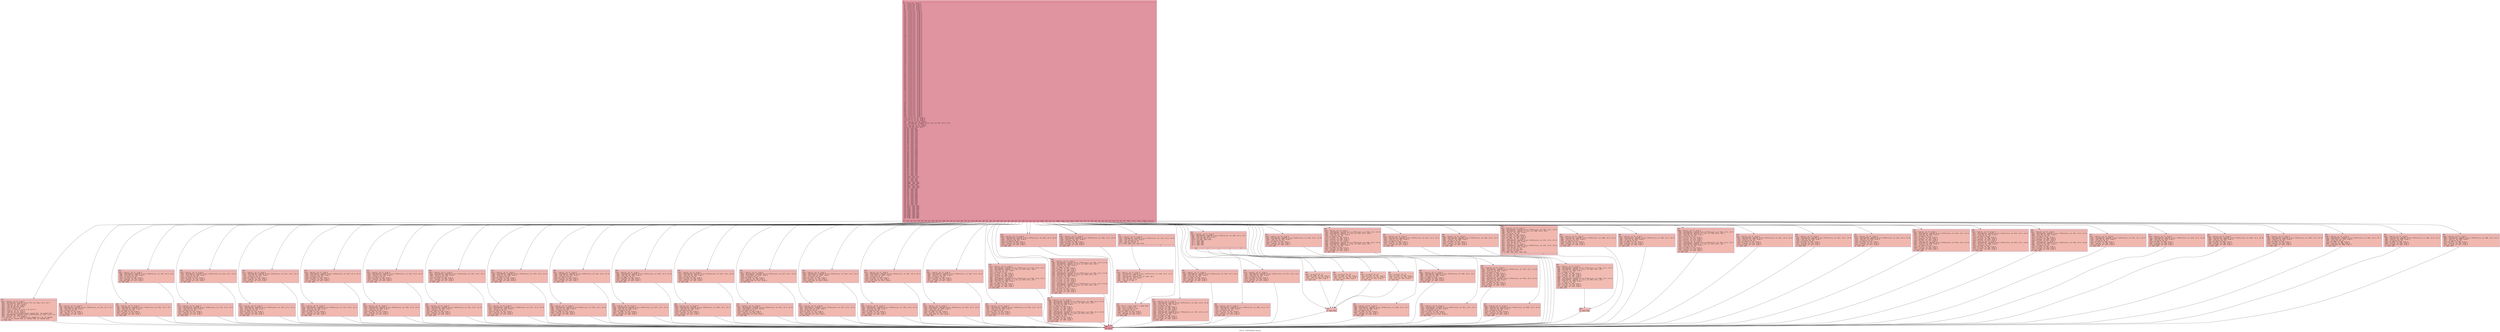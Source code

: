 digraph "CFG for '_TIFFVGetField' function" {
	label="CFG for '_TIFFVGetField' function";

	Node0x6000015cef30 [shape=record,color="#b70d28ff", style=filled, fillcolor="#b70d2870" fontname="Courier",label="{3:\l|  %4 = alloca ptr, align 8\l  %5 = alloca i64, align 8\l  %6 = alloca ptr, align 8\l  %7 = alloca ptr, align 8\l  %8 = alloca ptr, align 8\l  %9 = alloca ptr, align 8\l  %10 = alloca ptr, align 8\l  %11 = alloca ptr, align 8\l  %12 = alloca ptr, align 8\l  %13 = alloca ptr, align 8\l  %14 = alloca ptr, align 8\l  %15 = alloca ptr, align 8\l  %16 = alloca ptr, align 8\l  %17 = alloca ptr, align 8\l  %18 = alloca ptr, align 8\l  %19 = alloca ptr, align 8\l  %20 = alloca ptr, align 8\l  %21 = alloca ptr, align 8\l  %22 = alloca ptr, align 8\l  %23 = alloca ptr, align 8\l  %24 = alloca ptr, align 8\l  %25 = alloca ptr, align 8\l  %26 = alloca ptr, align 8\l  %27 = alloca ptr, align 8\l  %28 = alloca ptr, align 8\l  %29 = alloca ptr, align 8\l  %30 = alloca ptr, align 8\l  %31 = alloca ptr, align 8\l  %32 = alloca ptr, align 8\l  %33 = alloca ptr, align 8\l  %34 = alloca ptr, align 8\l  %35 = alloca ptr, align 8\l  %36 = alloca ptr, align 8\l  %37 = alloca ptr, align 8\l  %38 = alloca ptr, align 8\l  %39 = alloca ptr, align 8\l  %40 = alloca ptr, align 8\l  %41 = alloca ptr, align 8\l  %42 = alloca ptr, align 8\l  %43 = alloca ptr, align 8\l  %44 = alloca ptr, align 8\l  %45 = alloca ptr, align 8\l  %46 = alloca ptr, align 8\l  %47 = alloca ptr, align 8\l  %48 = alloca ptr, align 8\l  %49 = alloca ptr, align 8\l  %50 = alloca ptr, align 8\l  %51 = alloca ptr, align 8\l  %52 = alloca ptr, align 8\l  %53 = alloca ptr, align 8\l  %54 = alloca ptr, align 8\l  %55 = alloca ptr, align 8\l  %56 = alloca ptr, align 8\l  %57 = alloca ptr, align 8\l  %58 = alloca ptr, align 8\l  %59 = alloca ptr, align 8\l  %60 = alloca ptr, align 8\l  %61 = alloca ptr, align 8\l  %62 = alloca ptr, align 8\l  %63 = alloca ptr, align 8\l  %64 = alloca ptr, align 8\l  %65 = alloca ptr, align 8\l  %66 = alloca ptr, align 8\l  %67 = alloca ptr, align 8\l  %68 = alloca ptr, align 8\l  %69 = alloca ptr, align 8\l  %70 = alloca ptr, align 8\l  %71 = alloca ptr, align 8\l  %72 = alloca ptr, align 8\l  %73 = alloca ptr, align 8\l  %74 = alloca ptr, align 8\l  %75 = alloca ptr, align 8\l  %76 = alloca ptr, align 8\l  %77 = alloca ptr, align 8\l  %78 = alloca ptr, align 8\l  %79 = alloca ptr, align 8\l  %80 = alloca ptr, align 8\l  %81 = alloca ptr, align 8\l  %82 = alloca ptr, align 8\l  %83 = alloca ptr, align 8\l  %84 = alloca ptr, align 8\l  %85 = alloca ptr, align 8\l  %86 = alloca ptr, align 8\l  %87 = alloca ptr, align 8\l  %88 = alloca ptr, align 8\l  %89 = alloca ptr, align 8\l  %90 = alloca ptr, align 8\l  store ptr %0, ptr %4, align 8\l  store i64 %1, ptr %5, align 8\l  store ptr %2, ptr %6, align 8\l  %91 = load ptr, ptr %4, align 8\l  %92 = getelementptr inbounds %struct.tiff, ptr %91, i32 0, i32 6\l  store ptr %92, ptr %7, align 8\l  %93 = load i64, ptr %5, align 8\l  switch i64 %93, label %613 [\l    i64 254, label %94\l    i64 256, label %100\l    i64 257, label %106\l    i64 258, label %112\l    i64 259, label %118\l    i64 262, label %124\l    i64 263, label %130\l    i64 266, label %136\l    i64 269, label %142\l    i64 315, label %148\l    i64 306, label %154\l    i64 316, label %160\l    i64 270, label %166\l    i64 271, label %172\l    i64 272, label %178\l    i64 305, label %184\l    i64 274, label %190\l    i64 277, label %196\l    i64 278, label %202\l    i64 280, label %208\l    i64 281, label %214\l    i64 340, label %220\l    i64 341, label %226\l    i64 282, label %232\l    i64 283, label %238\l    i64 284, label %244\l    i64 286, label %250\l    i64 287, label %256\l    i64 285, label %262\l    i64 296, label %268\l    i64 297, label %274\l    i64 321, label %287\l    i64 320, label %300\l    i64 273, label %319\l    i64 324, label %319\l    i64 279, label %325\l    i64 325, label %325\l    i64 32995, label %331\l    i64 338, label %351\l    i64 322, label %362\l    i64 323, label %368\l    i64 32998, label %374\l    i64 32996, label %380\l    i64 339, label %398\l    i64 32997, label %404\l    i64 37439, label %410\l    i64 330, label %416\l    i64 529, label %427\l    i64 531, label %433\l    i64 530, label %439\l    i64 318, label %452\l    i64 319, label %458\l    i64 301, label %464\l    i64 532, label %495\l    i64 332, label %501\l    i64 336, label %507\l    i64 333, label %520\l    i64 334, label %526\l    i64 337, label %532\l    i64 34675, label %538\l    i64 34377, label %549\l    i64 33723, label %560\l    i64 33300, label %571\l    i64 33301, label %577\l    i64 33302, label %583\l    i64 33303, label %589\l    i64 33304, label %595\l    i64 33305, label %601\l    i64 33306, label %607\l  ]\l|{<s0>def|<s1>254|<s2>256|<s3>257|<s4>258|<s5>259|<s6>262|<s7>263|<s8>266|<s9>269|<s10>315|<s11>306|<s12>316|<s13>270|<s14>271|<s15>272|<s16>305|<s17>274|<s18>277|<s19>278|<s20>280|<s21>281|<s22>340|<s23>341|<s24>282|<s25>283|<s26>284|<s27>286|<s28>287|<s29>285|<s30>296|<s31>297|<s32>321|<s33>320|<s34>273|<s35>324|<s36>279|<s37>325|<s38>32995|<s39>338|<s40>322|<s41>323|<s42>32998|<s43>32996|<s44>339|<s45>32997|<s46>37439|<s47>330|<s48>529|<s49>531|<s50>530|<s51>318|<s52>319|<s53>301|<s54>532|<s55>332|<s56>336|<s57>333|<s58>334|<s59>337|<s60>34675|<s61>34377|<s62>33723|<s63>33300|<s64>truncated...}}"];
	Node0x6000015cef30:s0 -> Node0x6000015c8780[tooltip="3 -> 613\nProbability 1.43%" ];
	Node0x6000015cef30:s1 -> Node0x6000015cef80[tooltip="3 -> 94\nProbability 1.43%" ];
	Node0x6000015cef30:s2 -> Node0x6000015cefd0[tooltip="3 -> 100\nProbability 1.43%" ];
	Node0x6000015cef30:s3 -> Node0x6000015cf020[tooltip="3 -> 106\nProbability 1.43%" ];
	Node0x6000015cef30:s4 -> Node0x6000015cf070[tooltip="3 -> 112\nProbability 1.43%" ];
	Node0x6000015cef30:s5 -> Node0x6000015cf0c0[tooltip="3 -> 118\nProbability 1.43%" ];
	Node0x6000015cef30:s6 -> Node0x6000015cf110[tooltip="3 -> 124\nProbability 1.43%" ];
	Node0x6000015cef30:s7 -> Node0x6000015cf160[tooltip="3 -> 130\nProbability 1.43%" ];
	Node0x6000015cef30:s8 -> Node0x6000015cf1b0[tooltip="3 -> 136\nProbability 1.43%" ];
	Node0x6000015cef30:s9 -> Node0x6000015cf200[tooltip="3 -> 142\nProbability 1.43%" ];
	Node0x6000015cef30:s10 -> Node0x6000015cf250[tooltip="3 -> 148\nProbability 1.43%" ];
	Node0x6000015cef30:s11 -> Node0x6000015cf2a0[tooltip="3 -> 154\nProbability 1.43%" ];
	Node0x6000015cef30:s12 -> Node0x6000015cf2f0[tooltip="3 -> 160\nProbability 1.43%" ];
	Node0x6000015cef30:s13 -> Node0x6000015cf340[tooltip="3 -> 166\nProbability 1.43%" ];
	Node0x6000015cef30:s14 -> Node0x6000015cf390[tooltip="3 -> 172\nProbability 1.43%" ];
	Node0x6000015cef30:s15 -> Node0x6000015cf3e0[tooltip="3 -> 178\nProbability 1.43%" ];
	Node0x6000015cef30:s16 -> Node0x6000015cf430[tooltip="3 -> 184\nProbability 1.43%" ];
	Node0x6000015cef30:s17 -> Node0x6000015cf480[tooltip="3 -> 190\nProbability 1.43%" ];
	Node0x6000015cef30:s18 -> Node0x6000015cf4d0[tooltip="3 -> 196\nProbability 1.43%" ];
	Node0x6000015cef30:s19 -> Node0x6000015cf520[tooltip="3 -> 202\nProbability 1.43%" ];
	Node0x6000015cef30:s20 -> Node0x6000015cf570[tooltip="3 -> 208\nProbability 1.43%" ];
	Node0x6000015cef30:s21 -> Node0x6000015cf5c0[tooltip="3 -> 214\nProbability 1.43%" ];
	Node0x6000015cef30:s22 -> Node0x6000015cf610[tooltip="3 -> 220\nProbability 1.43%" ];
	Node0x6000015cef30:s23 -> Node0x6000015cf660[tooltip="3 -> 226\nProbability 1.43%" ];
	Node0x6000015cef30:s24 -> Node0x6000015cf6b0[tooltip="3 -> 232\nProbability 1.43%" ];
	Node0x6000015cef30:s25 -> Node0x6000015cf700[tooltip="3 -> 238\nProbability 1.43%" ];
	Node0x6000015cef30:s26 -> Node0x6000015cf750[tooltip="3 -> 244\nProbability 1.43%" ];
	Node0x6000015cef30:s27 -> Node0x6000015cf7a0[tooltip="3 -> 250\nProbability 1.43%" ];
	Node0x6000015cef30:s28 -> Node0x6000015cf7f0[tooltip="3 -> 256\nProbability 1.43%" ];
	Node0x6000015cef30:s29 -> Node0x6000015cf840[tooltip="3 -> 262\nProbability 1.43%" ];
	Node0x6000015cef30:s30 -> Node0x6000015cf890[tooltip="3 -> 268\nProbability 1.43%" ];
	Node0x6000015cef30:s31 -> Node0x6000015cf8e0[tooltip="3 -> 274\nProbability 1.43%" ];
	Node0x6000015cef30:s32 -> Node0x6000015cf930[tooltip="3 -> 287\nProbability 1.43%" ];
	Node0x6000015cef30:s33 -> Node0x6000015cf980[tooltip="3 -> 300\nProbability 1.43%" ];
	Node0x6000015cef30:s34 -> Node0x6000015cf9d0[tooltip="3 -> 319\nProbability 2.86%" ];
	Node0x6000015cef30:s35 -> Node0x6000015cf9d0[tooltip="3 -> 319\nProbability 2.86%" ];
	Node0x6000015cef30:s36 -> Node0x6000015cfa20[tooltip="3 -> 325\nProbability 2.86%" ];
	Node0x6000015cef30:s37 -> Node0x6000015cfa20[tooltip="3 -> 325\nProbability 2.86%" ];
	Node0x6000015cef30:s38 -> Node0x6000015cfa70[tooltip="3 -> 331\nProbability 1.43%" ];
	Node0x6000015cef30:s39 -> Node0x6000015cfb60[tooltip="3 -> 351\nProbability 1.43%" ];
	Node0x6000015cef30:s40 -> Node0x6000015cfbb0[tooltip="3 -> 362\nProbability 1.43%" ];
	Node0x6000015cef30:s41 -> Node0x6000015cfc00[tooltip="3 -> 368\nProbability 1.43%" ];
	Node0x6000015cef30:s42 -> Node0x6000015cfc50[tooltip="3 -> 374\nProbability 1.43%" ];
	Node0x6000015cef30:s43 -> Node0x6000015cfca0[tooltip="3 -> 380\nProbability 1.43%" ];
	Node0x6000015cef30:s44 -> Node0x6000015cfe80[tooltip="3 -> 398\nProbability 1.43%" ];
	Node0x6000015cef30:s45 -> Node0x6000015cfed0[tooltip="3 -> 404\nProbability 1.43%" ];
	Node0x6000015cef30:s46 -> Node0x6000015cff20[tooltip="3 -> 410\nProbability 1.43%" ];
	Node0x6000015cef30:s47 -> Node0x6000015cff70[tooltip="3 -> 416\nProbability 1.43%" ];
	Node0x6000015cef30:s48 -> Node0x6000015c8000[tooltip="3 -> 427\nProbability 1.43%" ];
	Node0x6000015cef30:s49 -> Node0x6000015c8050[tooltip="3 -> 433\nProbability 1.43%" ];
	Node0x6000015cef30:s50 -> Node0x6000015c80a0[tooltip="3 -> 439\nProbability 1.43%" ];
	Node0x6000015cef30:s51 -> Node0x6000015c80f0[tooltip="3 -> 452\nProbability 1.43%" ];
	Node0x6000015cef30:s52 -> Node0x6000015c8140[tooltip="3 -> 458\nProbability 1.43%" ];
	Node0x6000015cef30:s53 -> Node0x6000015c8190[tooltip="3 -> 464\nProbability 1.43%" ];
	Node0x6000015cef30:s54 -> Node0x6000015c8280[tooltip="3 -> 495\nProbability 1.43%" ];
	Node0x6000015cef30:s55 -> Node0x6000015c82d0[tooltip="3 -> 501\nProbability 1.43%" ];
	Node0x6000015cef30:s56 -> Node0x6000015c8320[tooltip="3 -> 507\nProbability 1.43%" ];
	Node0x6000015cef30:s57 -> Node0x6000015c8370[tooltip="3 -> 520\nProbability 1.43%" ];
	Node0x6000015cef30:s58 -> Node0x6000015c83c0[tooltip="3 -> 526\nProbability 1.43%" ];
	Node0x6000015cef30:s59 -> Node0x6000015c8410[tooltip="3 -> 532\nProbability 1.43%" ];
	Node0x6000015cef30:s60 -> Node0x6000015c8460[tooltip="3 -> 538\nProbability 1.43%" ];
	Node0x6000015cef30:s61 -> Node0x6000015c84b0[tooltip="3 -> 549\nProbability 1.43%" ];
	Node0x6000015cef30:s62 -> Node0x6000015c8500[tooltip="3 -> 560\nProbability 1.43%" ];
	Node0x6000015cef30:s63 -> Node0x6000015c8550[tooltip="3 -> 571\nProbability 1.43%" ];
	Node0x6000015cef30:s64 -> Node0x6000015c85a0[tooltip="3 -> 577\nProbability 1.43%" ];
	Node0x6000015cef30:s64 -> Node0x6000015c85f0[tooltip="3 -> 583\nProbability 1.43%" ];
	Node0x6000015cef30:s64 -> Node0x6000015c8640[tooltip="3 -> 589\nProbability 1.43%" ];
	Node0x6000015cef30:s64 -> Node0x6000015c8690[tooltip="3 -> 595\nProbability 1.43%" ];
	Node0x6000015cef30:s64 -> Node0x6000015c86e0[tooltip="3 -> 601\nProbability 1.43%" ];
	Node0x6000015cef30:s64 -> Node0x6000015c8730[tooltip="3 -> 607\nProbability 1.43%" ];
	Node0x6000015cef80 [shape=record,color="#3d50c3ff", style=filled, fillcolor="#dc5d4a70" fontname="Courier",label="{94:\l|  %95 = load ptr, ptr %7, align 8\l  %96 = getelementptr inbounds %struct.TIFFDirectory, ptr %95, i32 0, i32 7\l  %97 = load i64, ptr %96, align 8\l  %98 = va_arg ptr %6, ptr\l  store ptr %98, ptr %8, align 8\l  %99 = load ptr, ptr %8, align 8\l  store i64 %97, ptr %99, align 8\l  br label %626\l}"];
	Node0x6000015cef80 -> Node0x6000015c87d0[tooltip="94 -> 626\nProbability 100.00%" ];
	Node0x6000015cefd0 [shape=record,color="#3d50c3ff", style=filled, fillcolor="#dc5d4a70" fontname="Courier",label="{100:\l|  %101 = load ptr, ptr %7, align 8\l  %102 = getelementptr inbounds %struct.TIFFDirectory, ptr %101, i32 0, i32 1\l  %103 = load i64, ptr %102, align 8\l  %104 = va_arg ptr %6, ptr\l  store ptr %104, ptr %9, align 8\l  %105 = load ptr, ptr %9, align 8\l  store i64 %103, ptr %105, align 8\l  br label %626\l}"];
	Node0x6000015cefd0 -> Node0x6000015c87d0[tooltip="100 -> 626\nProbability 100.00%" ];
	Node0x6000015cf020 [shape=record,color="#3d50c3ff", style=filled, fillcolor="#dc5d4a70" fontname="Courier",label="{106:\l|  %107 = load ptr, ptr %7, align 8\l  %108 = getelementptr inbounds %struct.TIFFDirectory, ptr %107, i32 0, i32 2\l  %109 = load i64, ptr %108, align 8\l  %110 = va_arg ptr %6, ptr\l  store ptr %110, ptr %10, align 8\l  %111 = load ptr, ptr %10, align 8\l  store i64 %109, ptr %111, align 8\l  br label %626\l}"];
	Node0x6000015cf020 -> Node0x6000015c87d0[tooltip="106 -> 626\nProbability 100.00%" ];
	Node0x6000015cf070 [shape=record,color="#3d50c3ff", style=filled, fillcolor="#dc5d4a70" fontname="Courier",label="{112:\l|  %113 = load ptr, ptr %7, align 8\l  %114 = getelementptr inbounds %struct.TIFFDirectory, ptr %113, i32 0, i32 8\l  %115 = load i16, ptr %114, align 8\l  %116 = va_arg ptr %6, ptr\l  store ptr %116, ptr %11, align 8\l  %117 = load ptr, ptr %11, align 8\l  store i16 %115, ptr %117, align 2\l  br label %626\l}"];
	Node0x6000015cf070 -> Node0x6000015c87d0[tooltip="112 -> 626\nProbability 100.00%" ];
	Node0x6000015cf0c0 [shape=record,color="#3d50c3ff", style=filled, fillcolor="#dc5d4a70" fontname="Courier",label="{118:\l|  %119 = load ptr, ptr %7, align 8\l  %120 = getelementptr inbounds %struct.TIFFDirectory, ptr %119, i32 0, i32 10\l  %121 = load i16, ptr %120, align 4\l  %122 = va_arg ptr %6, ptr\l  store ptr %122, ptr %12, align 8\l  %123 = load ptr, ptr %12, align 8\l  store i16 %121, ptr %123, align 2\l  br label %626\l}"];
	Node0x6000015cf0c0 -> Node0x6000015c87d0[tooltip="118 -> 626\nProbability 100.00%" ];
	Node0x6000015cf110 [shape=record,color="#3d50c3ff", style=filled, fillcolor="#dc5d4a70" fontname="Courier",label="{124:\l|  %125 = load ptr, ptr %7, align 8\l  %126 = getelementptr inbounds %struct.TIFFDirectory, ptr %125, i32 0, i32 11\l  %127 = load i16, ptr %126, align 2\l  %128 = va_arg ptr %6, ptr\l  store ptr %128, ptr %13, align 8\l  %129 = load ptr, ptr %13, align 8\l  store i16 %127, ptr %129, align 2\l  br label %626\l}"];
	Node0x6000015cf110 -> Node0x6000015c87d0[tooltip="124 -> 626\nProbability 100.00%" ];
	Node0x6000015cf160 [shape=record,color="#3d50c3ff", style=filled, fillcolor="#dc5d4a70" fontname="Courier",label="{130:\l|  %131 = load ptr, ptr %7, align 8\l  %132 = getelementptr inbounds %struct.TIFFDirectory, ptr %131, i32 0, i32 12\l  %133 = load i16, ptr %132, align 8\l  %134 = va_arg ptr %6, ptr\l  store ptr %134, ptr %14, align 8\l  %135 = load ptr, ptr %14, align 8\l  store i16 %133, ptr %135, align 2\l  br label %626\l}"];
	Node0x6000015cf160 -> Node0x6000015c87d0[tooltip="130 -> 626\nProbability 100.00%" ];
	Node0x6000015cf1b0 [shape=record,color="#3d50c3ff", style=filled, fillcolor="#dc5d4a70" fontname="Courier",label="{136:\l|  %137 = load ptr, ptr %7, align 8\l  %138 = getelementptr inbounds %struct.TIFFDirectory, ptr %137, i32 0, i32 13\l  %139 = load i16, ptr %138, align 2\l  %140 = va_arg ptr %6, ptr\l  store ptr %140, ptr %15, align 8\l  %141 = load ptr, ptr %15, align 8\l  store i16 %139, ptr %141, align 2\l  br label %626\l}"];
	Node0x6000015cf1b0 -> Node0x6000015c87d0[tooltip="136 -> 626\nProbability 100.00%" ];
	Node0x6000015cf200 [shape=record,color="#3d50c3ff", style=filled, fillcolor="#dc5d4a70" fontname="Courier",label="{142:\l|  %143 = load ptr, ptr %7, align 8\l  %144 = getelementptr inbounds %struct.TIFFDirectory, ptr %143, i32 0, i32 33\l  %145 = load ptr, ptr %144, align 8\l  %146 = va_arg ptr %6, ptr\l  store ptr %146, ptr %16, align 8\l  %147 = load ptr, ptr %16, align 8\l  store ptr %145, ptr %147, align 8\l  br label %626\l}"];
	Node0x6000015cf200 -> Node0x6000015c87d0[tooltip="142 -> 626\nProbability 100.00%" ];
	Node0x6000015cf250 [shape=record,color="#3d50c3ff", style=filled, fillcolor="#dc5d4a70" fontname="Courier",label="{148:\l|  %149 = load ptr, ptr %7, align 8\l  %150 = getelementptr inbounds %struct.TIFFDirectory, ptr %149, i32 0, i32 34\l  %151 = load ptr, ptr %150, align 8\l  %152 = va_arg ptr %6, ptr\l  store ptr %152, ptr %17, align 8\l  %153 = load ptr, ptr %17, align 8\l  store ptr %151, ptr %153, align 8\l  br label %626\l}"];
	Node0x6000015cf250 -> Node0x6000015c87d0[tooltip="148 -> 626\nProbability 100.00%" ];
	Node0x6000015cf2a0 [shape=record,color="#3d50c3ff", style=filled, fillcolor="#dc5d4a70" fontname="Courier",label="{154:\l|  %155 = load ptr, ptr %7, align 8\l  %156 = getelementptr inbounds %struct.TIFFDirectory, ptr %155, i32 0, i32 35\l  %157 = load ptr, ptr %156, align 8\l  %158 = va_arg ptr %6, ptr\l  store ptr %158, ptr %18, align 8\l  %159 = load ptr, ptr %18, align 8\l  store ptr %157, ptr %159, align 8\l  br label %626\l}"];
	Node0x6000015cf2a0 -> Node0x6000015c87d0[tooltip="154 -> 626\nProbability 100.00%" ];
	Node0x6000015cf2f0 [shape=record,color="#3d50c3ff", style=filled, fillcolor="#dc5d4a70" fontname="Courier",label="{160:\l|  %161 = load ptr, ptr %7, align 8\l  %162 = getelementptr inbounds %struct.TIFFDirectory, ptr %161, i32 0, i32 36\l  %163 = load ptr, ptr %162, align 8\l  %164 = va_arg ptr %6, ptr\l  store ptr %164, ptr %19, align 8\l  %165 = load ptr, ptr %19, align 8\l  store ptr %163, ptr %165, align 8\l  br label %626\l}"];
	Node0x6000015cf2f0 -> Node0x6000015c87d0[tooltip="160 -> 626\nProbability 100.00%" ];
	Node0x6000015cf340 [shape=record,color="#3d50c3ff", style=filled, fillcolor="#dc5d4a70" fontname="Courier",label="{166:\l|  %167 = load ptr, ptr %7, align 8\l  %168 = getelementptr inbounds %struct.TIFFDirectory, ptr %167, i32 0, i32 37\l  %169 = load ptr, ptr %168, align 8\l  %170 = va_arg ptr %6, ptr\l  store ptr %170, ptr %20, align 8\l  %171 = load ptr, ptr %20, align 8\l  store ptr %169, ptr %171, align 8\l  br label %626\l}"];
	Node0x6000015cf340 -> Node0x6000015c87d0[tooltip="166 -> 626\nProbability 100.00%" ];
	Node0x6000015cf390 [shape=record,color="#3d50c3ff", style=filled, fillcolor="#dc5d4a70" fontname="Courier",label="{172:\l|  %173 = load ptr, ptr %7, align 8\l  %174 = getelementptr inbounds %struct.TIFFDirectory, ptr %173, i32 0, i32 38\l  %175 = load ptr, ptr %174, align 8\l  %176 = va_arg ptr %6, ptr\l  store ptr %176, ptr %21, align 8\l  %177 = load ptr, ptr %21, align 8\l  store ptr %175, ptr %177, align 8\l  br label %626\l}"];
	Node0x6000015cf390 -> Node0x6000015c87d0[tooltip="172 -> 626\nProbability 100.00%" ];
	Node0x6000015cf3e0 [shape=record,color="#3d50c3ff", style=filled, fillcolor="#dc5d4a70" fontname="Courier",label="{178:\l|  %179 = load ptr, ptr %7, align 8\l  %180 = getelementptr inbounds %struct.TIFFDirectory, ptr %179, i32 0, i32 39\l  %181 = load ptr, ptr %180, align 8\l  %182 = va_arg ptr %6, ptr\l  store ptr %182, ptr %22, align 8\l  %183 = load ptr, ptr %22, align 8\l  store ptr %181, ptr %183, align 8\l  br label %626\l}"];
	Node0x6000015cf3e0 -> Node0x6000015c87d0[tooltip="178 -> 626\nProbability 100.00%" ];
	Node0x6000015cf430 [shape=record,color="#3d50c3ff", style=filled, fillcolor="#dc5d4a70" fontname="Courier",label="{184:\l|  %185 = load ptr, ptr %7, align 8\l  %186 = getelementptr inbounds %struct.TIFFDirectory, ptr %185, i32 0, i32 40\l  %187 = load ptr, ptr %186, align 8\l  %188 = va_arg ptr %6, ptr\l  store ptr %188, ptr %23, align 8\l  %189 = load ptr, ptr %23, align 8\l  store ptr %187, ptr %189, align 8\l  br label %626\l}"];
	Node0x6000015cf430 -> Node0x6000015c87d0[tooltip="184 -> 626\nProbability 100.00%" ];
	Node0x6000015cf480 [shape=record,color="#3d50c3ff", style=filled, fillcolor="#dc5d4a70" fontname="Courier",label="{190:\l|  %191 = load ptr, ptr %7, align 8\l  %192 = getelementptr inbounds %struct.TIFFDirectory, ptr %191, i32 0, i32 14\l  %193 = load i16, ptr %192, align 4\l  %194 = va_arg ptr %6, ptr\l  store ptr %194, ptr %24, align 8\l  %195 = load ptr, ptr %24, align 8\l  store i16 %193, ptr %195, align 2\l  br label %626\l}"];
	Node0x6000015cf480 -> Node0x6000015c87d0[tooltip="190 -> 626\nProbability 100.00%" ];
	Node0x6000015cf4d0 [shape=record,color="#3d50c3ff", style=filled, fillcolor="#dc5d4a70" fontname="Courier",label="{196:\l|  %197 = load ptr, ptr %7, align 8\l  %198 = getelementptr inbounds %struct.TIFFDirectory, ptr %197, i32 0, i32 15\l  %199 = load i16, ptr %198, align 2\l  %200 = va_arg ptr %6, ptr\l  store ptr %200, ptr %25, align 8\l  %201 = load ptr, ptr %25, align 8\l  store i16 %199, ptr %201, align 2\l  br label %626\l}"];
	Node0x6000015cf4d0 -> Node0x6000015c87d0[tooltip="196 -> 626\nProbability 100.00%" ];
	Node0x6000015cf520 [shape=record,color="#3d50c3ff", style=filled, fillcolor="#dc5d4a70" fontname="Courier",label="{202:\l|  %203 = load ptr, ptr %7, align 8\l  %204 = getelementptr inbounds %struct.TIFFDirectory, ptr %203, i32 0, i32 16\l  %205 = load i64, ptr %204, align 8\l  %206 = va_arg ptr %6, ptr\l  store ptr %206, ptr %26, align 8\l  %207 = load ptr, ptr %26, align 8\l  store i64 %205, ptr %207, align 8\l  br label %626\l}"];
	Node0x6000015cf520 -> Node0x6000015c87d0[tooltip="202 -> 626\nProbability 100.00%" ];
	Node0x6000015cf570 [shape=record,color="#3d50c3ff", style=filled, fillcolor="#dc5d4a70" fontname="Courier",label="{208:\l|  %209 = load ptr, ptr %7, align 8\l  %210 = getelementptr inbounds %struct.TIFFDirectory, ptr %209, i32 0, i32 17\l  %211 = load i16, ptr %210, align 8\l  %212 = va_arg ptr %6, ptr\l  store ptr %212, ptr %27, align 8\l  %213 = load ptr, ptr %27, align 8\l  store i16 %211, ptr %213, align 2\l  br label %626\l}"];
	Node0x6000015cf570 -> Node0x6000015c87d0[tooltip="208 -> 626\nProbability 100.00%" ];
	Node0x6000015cf5c0 [shape=record,color="#3d50c3ff", style=filled, fillcolor="#dc5d4a70" fontname="Courier",label="{214:\l|  %215 = load ptr, ptr %7, align 8\l  %216 = getelementptr inbounds %struct.TIFFDirectory, ptr %215, i32 0, i32 18\l  %217 = load i16, ptr %216, align 2\l  %218 = va_arg ptr %6, ptr\l  store ptr %218, ptr %28, align 8\l  %219 = load ptr, ptr %28, align 8\l  store i16 %217, ptr %219, align 2\l  br label %626\l}"];
	Node0x6000015cf5c0 -> Node0x6000015c87d0[tooltip="214 -> 626\nProbability 100.00%" ];
	Node0x6000015cf610 [shape=record,color="#3d50c3ff", style=filled, fillcolor="#dc5d4a70" fontname="Courier",label="{220:\l|  %221 = load ptr, ptr %7, align 8\l  %222 = getelementptr inbounds %struct.TIFFDirectory, ptr %221, i32 0, i32 19\l  %223 = load double, ptr %222, align 8\l  %224 = va_arg ptr %6, ptr\l  store ptr %224, ptr %29, align 8\l  %225 = load ptr, ptr %29, align 8\l  store double %223, ptr %225, align 8\l  br label %626\l}"];
	Node0x6000015cf610 -> Node0x6000015c87d0[tooltip="220 -> 626\nProbability 100.00%" ];
	Node0x6000015cf660 [shape=record,color="#3d50c3ff", style=filled, fillcolor="#dc5d4a70" fontname="Courier",label="{226:\l|  %227 = load ptr, ptr %7, align 8\l  %228 = getelementptr inbounds %struct.TIFFDirectory, ptr %227, i32 0, i32 20\l  %229 = load double, ptr %228, align 8\l  %230 = va_arg ptr %6, ptr\l  store ptr %230, ptr %30, align 8\l  %231 = load ptr, ptr %30, align 8\l  store double %229, ptr %231, align 8\l  br label %626\l}"];
	Node0x6000015cf660 -> Node0x6000015c87d0[tooltip="226 -> 626\nProbability 100.00%" ];
	Node0x6000015cf6b0 [shape=record,color="#3d50c3ff", style=filled, fillcolor="#dc5d4a70" fontname="Courier",label="{232:\l|  %233 = load ptr, ptr %7, align 8\l  %234 = getelementptr inbounds %struct.TIFFDirectory, ptr %233, i32 0, i32 21\l  %235 = load float, ptr %234, align 8\l  %236 = va_arg ptr %6, ptr\l  store ptr %236, ptr %31, align 8\l  %237 = load ptr, ptr %31, align 8\l  store float %235, ptr %237, align 4\l  br label %626\l}"];
	Node0x6000015cf6b0 -> Node0x6000015c87d0[tooltip="232 -> 626\nProbability 100.00%" ];
	Node0x6000015cf700 [shape=record,color="#3d50c3ff", style=filled, fillcolor="#dc5d4a70" fontname="Courier",label="{238:\l|  %239 = load ptr, ptr %7, align 8\l  %240 = getelementptr inbounds %struct.TIFFDirectory, ptr %239, i32 0, i32 22\l  %241 = load float, ptr %240, align 4\l  %242 = va_arg ptr %6, ptr\l  store ptr %242, ptr %32, align 8\l  %243 = load ptr, ptr %32, align 8\l  store float %241, ptr %243, align 4\l  br label %626\l}"];
	Node0x6000015cf700 -> Node0x6000015c87d0[tooltip="238 -> 626\nProbability 100.00%" ];
	Node0x6000015cf750 [shape=record,color="#3d50c3ff", style=filled, fillcolor="#dc5d4a70" fontname="Courier",label="{244:\l|  %245 = load ptr, ptr %7, align 8\l  %246 = getelementptr inbounds %struct.TIFFDirectory, ptr %245, i32 0, i32 24\l  %247 = load i16, ptr %246, align 2\l  %248 = va_arg ptr %6, ptr\l  store ptr %248, ptr %33, align 8\l  %249 = load ptr, ptr %33, align 8\l  store i16 %247, ptr %249, align 2\l  br label %626\l}"];
	Node0x6000015cf750 -> Node0x6000015c87d0[tooltip="244 -> 626\nProbability 100.00%" ];
	Node0x6000015cf7a0 [shape=record,color="#3d50c3ff", style=filled, fillcolor="#dc5d4a70" fontname="Courier",label="{250:\l|  %251 = load ptr, ptr %7, align 8\l  %252 = getelementptr inbounds %struct.TIFFDirectory, ptr %251, i32 0, i32 25\l  %253 = load float, ptr %252, align 4\l  %254 = va_arg ptr %6, ptr\l  store ptr %254, ptr %34, align 8\l  %255 = load ptr, ptr %34, align 8\l  store float %253, ptr %255, align 4\l  br label %626\l}"];
	Node0x6000015cf7a0 -> Node0x6000015c87d0[tooltip="250 -> 626\nProbability 100.00%" ];
	Node0x6000015cf7f0 [shape=record,color="#3d50c3ff", style=filled, fillcolor="#dc5d4a70" fontname="Courier",label="{256:\l|  %257 = load ptr, ptr %7, align 8\l  %258 = getelementptr inbounds %struct.TIFFDirectory, ptr %257, i32 0, i32 26\l  %259 = load float, ptr %258, align 8\l  %260 = va_arg ptr %6, ptr\l  store ptr %260, ptr %35, align 8\l  %261 = load ptr, ptr %35, align 8\l  store float %259, ptr %261, align 4\l  br label %626\l}"];
	Node0x6000015cf7f0 -> Node0x6000015c87d0[tooltip="256 -> 626\nProbability 100.00%" ];
	Node0x6000015cf840 [shape=record,color="#3d50c3ff", style=filled, fillcolor="#dc5d4a70" fontname="Courier",label="{262:\l|  %263 = load ptr, ptr %7, align 8\l  %264 = getelementptr inbounds %struct.TIFFDirectory, ptr %263, i32 0, i32 41\l  %265 = load ptr, ptr %264, align 8\l  %266 = va_arg ptr %6, ptr\l  store ptr %266, ptr %36, align 8\l  %267 = load ptr, ptr %36, align 8\l  store ptr %265, ptr %267, align 8\l  br label %626\l}"];
	Node0x6000015cf840 -> Node0x6000015c87d0[tooltip="262 -> 626\nProbability 100.00%" ];
	Node0x6000015cf890 [shape=record,color="#3d50c3ff", style=filled, fillcolor="#dc5d4a70" fontname="Courier",label="{268:\l|  %269 = load ptr, ptr %7, align 8\l  %270 = getelementptr inbounds %struct.TIFFDirectory, ptr %269, i32 0, i32 23\l  %271 = load i16, ptr %270, align 8\l  %272 = va_arg ptr %6, ptr\l  store ptr %272, ptr %37, align 8\l  %273 = load ptr, ptr %37, align 8\l  store i16 %271, ptr %273, align 2\l  br label %626\l}"];
	Node0x6000015cf890 -> Node0x6000015c87d0[tooltip="268 -> 626\nProbability 100.00%" ];
	Node0x6000015cf8e0 [shape=record,color="#3d50c3ff", style=filled, fillcolor="#dc5d4a70" fontname="Courier",label="{274:\l|  %275 = load ptr, ptr %7, align 8\l  %276 = getelementptr inbounds %struct.TIFFDirectory, ptr %275, i32 0, i32 27\l  %277 = getelementptr inbounds [2 x i16], ptr %276, i64 0, i64 0\l  %278 = load i16, ptr %277, align 4\l  %279 = va_arg ptr %6, ptr\l  store ptr %279, ptr %38, align 8\l  %280 = load ptr, ptr %38, align 8\l  store i16 %278, ptr %280, align 2\l  %281 = load ptr, ptr %7, align 8\l  %282 = getelementptr inbounds %struct.TIFFDirectory, ptr %281, i32 0, i32 27\l  %283 = getelementptr inbounds [2 x i16], ptr %282, i64 0, i64 1\l  %284 = load i16, ptr %283, align 2\l  %285 = va_arg ptr %6, ptr\l  store ptr %285, ptr %39, align 8\l  %286 = load ptr, ptr %39, align 8\l  store i16 %284, ptr %286, align 2\l  br label %626\l}"];
	Node0x6000015cf8e0 -> Node0x6000015c87d0[tooltip="274 -> 626\nProbability 100.00%" ];
	Node0x6000015cf930 [shape=record,color="#3d50c3ff", style=filled, fillcolor="#dc5d4a70" fontname="Courier",label="{287:\l|  %288 = load ptr, ptr %7, align 8\l  %289 = getelementptr inbounds %struct.TIFFDirectory, ptr %288, i32 0, i32 29\l  %290 = getelementptr inbounds [2 x i16], ptr %289, i64 0, i64 0\l  %291 = load i16, ptr %290, align 8\l  %292 = va_arg ptr %6, ptr\l  store ptr %292, ptr %40, align 8\l  %293 = load ptr, ptr %40, align 8\l  store i16 %291, ptr %293, align 2\l  %294 = load ptr, ptr %7, align 8\l  %295 = getelementptr inbounds %struct.TIFFDirectory, ptr %294, i32 0, i32 29\l  %296 = getelementptr inbounds [2 x i16], ptr %295, i64 0, i64 1\l  %297 = load i16, ptr %296, align 2\l  %298 = va_arg ptr %6, ptr\l  store ptr %298, ptr %41, align 8\l  %299 = load ptr, ptr %41, align 8\l  store i16 %297, ptr %299, align 2\l  br label %626\l}"];
	Node0x6000015cf930 -> Node0x6000015c87d0[tooltip="287 -> 626\nProbability 100.00%" ];
	Node0x6000015cf980 [shape=record,color="#3d50c3ff", style=filled, fillcolor="#dc5d4a70" fontname="Courier",label="{300:\l|  %301 = load ptr, ptr %7, align 8\l  %302 = getelementptr inbounds %struct.TIFFDirectory, ptr %301, i32 0, i32 28\l  %303 = getelementptr inbounds [3 x ptr], ptr %302, i64 0, i64 0\l  %304 = load ptr, ptr %303, align 8\l  %305 = va_arg ptr %6, ptr\l  store ptr %305, ptr %42, align 8\l  %306 = load ptr, ptr %42, align 8\l  store ptr %304, ptr %306, align 8\l  %307 = load ptr, ptr %7, align 8\l  %308 = getelementptr inbounds %struct.TIFFDirectory, ptr %307, i32 0, i32 28\l  %309 = getelementptr inbounds [3 x ptr], ptr %308, i64 0, i64 1\l  %310 = load ptr, ptr %309, align 8\l  %311 = va_arg ptr %6, ptr\l  store ptr %311, ptr %43, align 8\l  %312 = load ptr, ptr %43, align 8\l  store ptr %310, ptr %312, align 8\l  %313 = load ptr, ptr %7, align 8\l  %314 = getelementptr inbounds %struct.TIFFDirectory, ptr %313, i32 0, i32 28\l  %315 = getelementptr inbounds [3 x ptr], ptr %314, i64 0, i64 2\l  %316 = load ptr, ptr %315, align 8\l  %317 = va_arg ptr %6, ptr\l  store ptr %317, ptr %44, align 8\l  %318 = load ptr, ptr %44, align 8\l  store ptr %316, ptr %318, align 8\l  br label %626\l}"];
	Node0x6000015cf980 -> Node0x6000015c87d0[tooltip="300 -> 626\nProbability 100.00%" ];
	Node0x6000015cf9d0 [shape=record,color="#3d50c3ff", style=filled, fillcolor="#d6524470" fontname="Courier",label="{319:\l|  %320 = load ptr, ptr %7, align 8\l  %321 = getelementptr inbounds %struct.TIFFDirectory, ptr %320, i32 0, i32 44\l  %322 = load ptr, ptr %321, align 8\l  %323 = va_arg ptr %6, ptr\l  store ptr %323, ptr %45, align 8\l  %324 = load ptr, ptr %45, align 8\l  store ptr %322, ptr %324, align 8\l  br label %626\l}"];
	Node0x6000015cf9d0 -> Node0x6000015c87d0[tooltip="319 -> 626\nProbability 100.00%" ];
	Node0x6000015cfa20 [shape=record,color="#3d50c3ff", style=filled, fillcolor="#d6524470" fontname="Courier",label="{325:\l|  %326 = load ptr, ptr %7, align 8\l  %327 = getelementptr inbounds %struct.TIFFDirectory, ptr %326, i32 0, i32 45\l  %328 = load ptr, ptr %327, align 8\l  %329 = va_arg ptr %6, ptr\l  store ptr %329, ptr %46, align 8\l  %330 = load ptr, ptr %46, align 8\l  store ptr %328, ptr %330, align 8\l  br label %626\l}"];
	Node0x6000015cfa20 -> Node0x6000015c87d0[tooltip="325 -> 626\nProbability 100.00%" ];
	Node0x6000015cfa70 [shape=record,color="#3d50c3ff", style=filled, fillcolor="#dc5d4a70" fontname="Courier",label="{331:\l|  %332 = load ptr, ptr %7, align 8\l  %333 = getelementptr inbounds %struct.TIFFDirectory, ptr %332, i32 0, i32 30\l  %334 = load i16, ptr %333, align 4\l  %335 = zext i16 %334 to i32\l  %336 = icmp eq i32 %335, 1\l  br i1 %336, label %337, label %345\l|{<s0>T|<s1>F}}"];
	Node0x6000015cfa70:s0 -> Node0x6000015cfac0[tooltip="331 -> 337\nProbability 50.00%" ];
	Node0x6000015cfa70:s1 -> Node0x6000015cfb10[tooltip="331 -> 345\nProbability 50.00%" ];
	Node0x6000015cfac0 [shape=record,color="#3d50c3ff", style=filled, fillcolor="#e1675170" fontname="Courier",label="{337:\l|  %338 = load ptr, ptr %7, align 8\l  %339 = getelementptr inbounds %struct.TIFFDirectory, ptr %338, i32 0, i32 31\l  %340 = load ptr, ptr %339, align 8\l  %341 = getelementptr inbounds i16, ptr %340, i64 0\l  %342 = load i16, ptr %341, align 2\l  %343 = zext i16 %342 to i32\l  %344 = icmp eq i32 %343, 1\l  br label %345\l}"];
	Node0x6000015cfac0 -> Node0x6000015cfb10[tooltip="337 -> 345\nProbability 100.00%" ];
	Node0x6000015cfb10 [shape=record,color="#3d50c3ff", style=filled, fillcolor="#dc5d4a70" fontname="Courier",label="{345:\l|  %346 = phi i1 [ false, %331 ], [ %344, %337 ]\l  %347 = zext i1 %346 to i32\l  %348 = trunc i32 %347 to i16\l  %349 = va_arg ptr %6, ptr\l  store ptr %349, ptr %47, align 8\l  %350 = load ptr, ptr %47, align 8\l  store i16 %348, ptr %350, align 2\l  br label %626\l}"];
	Node0x6000015cfb10 -> Node0x6000015c87d0[tooltip="345 -> 626\nProbability 100.00%" ];
	Node0x6000015cfb60 [shape=record,color="#3d50c3ff", style=filled, fillcolor="#dc5d4a70" fontname="Courier",label="{351:\l|  %352 = load ptr, ptr %7, align 8\l  %353 = getelementptr inbounds %struct.TIFFDirectory, ptr %352, i32 0, i32 30\l  %354 = load i16, ptr %353, align 4\l  %355 = va_arg ptr %6, ptr\l  store ptr %355, ptr %48, align 8\l  %356 = load ptr, ptr %48, align 8\l  store i16 %354, ptr %356, align 2\l  %357 = load ptr, ptr %7, align 8\l  %358 = getelementptr inbounds %struct.TIFFDirectory, ptr %357, i32 0, i32 31\l  %359 = load ptr, ptr %358, align 8\l  %360 = va_arg ptr %6, ptr\l  store ptr %360, ptr %49, align 8\l  %361 = load ptr, ptr %49, align 8\l  store ptr %359, ptr %361, align 8\l  br label %626\l}"];
	Node0x6000015cfb60 -> Node0x6000015c87d0[tooltip="351 -> 626\nProbability 100.00%" ];
	Node0x6000015cfbb0 [shape=record,color="#3d50c3ff", style=filled, fillcolor="#dc5d4a70" fontname="Courier",label="{362:\l|  %363 = load ptr, ptr %7, align 8\l  %364 = getelementptr inbounds %struct.TIFFDirectory, ptr %363, i32 0, i32 4\l  %365 = load i64, ptr %364, align 8\l  %366 = va_arg ptr %6, ptr\l  store ptr %366, ptr %50, align 8\l  %367 = load ptr, ptr %50, align 8\l  store i64 %365, ptr %367, align 8\l  br label %626\l}"];
	Node0x6000015cfbb0 -> Node0x6000015c87d0[tooltip="362 -> 626\nProbability 100.00%" ];
	Node0x6000015cfc00 [shape=record,color="#3d50c3ff", style=filled, fillcolor="#dc5d4a70" fontname="Courier",label="{368:\l|  %369 = load ptr, ptr %7, align 8\l  %370 = getelementptr inbounds %struct.TIFFDirectory, ptr %369, i32 0, i32 5\l  %371 = load i64, ptr %370, align 8\l  %372 = va_arg ptr %6, ptr\l  store ptr %372, ptr %51, align 8\l  %373 = load ptr, ptr %51, align 8\l  store i64 %371, ptr %373, align 8\l  br label %626\l}"];
	Node0x6000015cfc00 -> Node0x6000015c87d0[tooltip="368 -> 626\nProbability 100.00%" ];
	Node0x6000015cfc50 [shape=record,color="#3d50c3ff", style=filled, fillcolor="#dc5d4a70" fontname="Courier",label="{374:\l|  %375 = load ptr, ptr %7, align 8\l  %376 = getelementptr inbounds %struct.TIFFDirectory, ptr %375, i32 0, i32 6\l  %377 = load i64, ptr %376, align 8\l  %378 = va_arg ptr %6, ptr\l  store ptr %378, ptr %52, align 8\l  %379 = load ptr, ptr %52, align 8\l  store i64 %377, ptr %379, align 8\l  br label %626\l}"];
	Node0x6000015cfc50 -> Node0x6000015c87d0[tooltip="374 -> 626\nProbability 100.00%" ];
	Node0x6000015cfca0 [shape=record,color="#3d50c3ff", style=filled, fillcolor="#dc5d4a70" fontname="Courier",label="{380:\l|  %381 = load ptr, ptr %7, align 8\l  %382 = getelementptr inbounds %struct.TIFFDirectory, ptr %381, i32 0, i32 9\l  %383 = load i16, ptr %382, align 2\l  %384 = zext i16 %383 to i32\l  switch i32 %384, label %397 [\l    i32 1, label %385\l    i32 2, label %388\l    i32 3, label %391\l    i32 4, label %394\l  ]\l|{<s0>def|<s1>1|<s2>2|<s3>3|<s4>4}}"];
	Node0x6000015cfca0:s0 -> Node0x6000015cfe30[tooltip="380 -> 397\nProbability 20.00%" ];
	Node0x6000015cfca0:s1 -> Node0x6000015cfcf0[tooltip="380 -> 385\nProbability 20.00%" ];
	Node0x6000015cfca0:s2 -> Node0x6000015cfd40[tooltip="380 -> 388\nProbability 20.00%" ];
	Node0x6000015cfca0:s3 -> Node0x6000015cfd90[tooltip="380 -> 391\nProbability 20.00%" ];
	Node0x6000015cfca0:s4 -> Node0x6000015cfde0[tooltip="380 -> 394\nProbability 20.00%" ];
	Node0x6000015cfcf0 [shape=record,color="#3d50c3ff", style=filled, fillcolor="#e5705870" fontname="Courier",label="{385:\l|  %386 = va_arg ptr %6, ptr\l  store ptr %386, ptr %53, align 8\l  %387 = load ptr, ptr %53, align 8\l  store i16 2, ptr %387, align 2\l  br label %397\l}"];
	Node0x6000015cfcf0 -> Node0x6000015cfe30[tooltip="385 -> 397\nProbability 100.00%" ];
	Node0x6000015cfd40 [shape=record,color="#3d50c3ff", style=filled, fillcolor="#e5705870" fontname="Courier",label="{388:\l|  %389 = va_arg ptr %6, ptr\l  store ptr %389, ptr %54, align 8\l  %390 = load ptr, ptr %54, align 8\l  store i16 1, ptr %390, align 2\l  br label %397\l}"];
	Node0x6000015cfd40 -> Node0x6000015cfe30[tooltip="388 -> 397\nProbability 100.00%" ];
	Node0x6000015cfd90 [shape=record,color="#3d50c3ff", style=filled, fillcolor="#e5705870" fontname="Courier",label="{391:\l|  %392 = va_arg ptr %6, ptr\l  store ptr %392, ptr %55, align 8\l  %393 = load ptr, ptr %55, align 8\l  store i16 3, ptr %393, align 2\l  br label %397\l}"];
	Node0x6000015cfd90 -> Node0x6000015cfe30[tooltip="391 -> 397\nProbability 100.00%" ];
	Node0x6000015cfde0 [shape=record,color="#3d50c3ff", style=filled, fillcolor="#e5705870" fontname="Courier",label="{394:\l|  %395 = va_arg ptr %6, ptr\l  store ptr %395, ptr %56, align 8\l  %396 = load ptr, ptr %56, align 8\l  store i16 0, ptr %396, align 2\l  br label %397\l}"];
	Node0x6000015cfde0 -> Node0x6000015cfe30[tooltip="394 -> 397\nProbability 100.00%" ];
	Node0x6000015cfe30 [shape=record,color="#3d50c3ff", style=filled, fillcolor="#dc5d4a70" fontname="Courier",label="{397:\l|  br label %626\l}"];
	Node0x6000015cfe30 -> Node0x6000015c87d0[tooltip="397 -> 626\nProbability 100.00%" ];
	Node0x6000015cfe80 [shape=record,color="#3d50c3ff", style=filled, fillcolor="#dc5d4a70" fontname="Courier",label="{398:\l|  %399 = load ptr, ptr %7, align 8\l  %400 = getelementptr inbounds %struct.TIFFDirectory, ptr %399, i32 0, i32 9\l  %401 = load i16, ptr %400, align 2\l  %402 = va_arg ptr %6, ptr\l  store ptr %402, ptr %57, align 8\l  %403 = load ptr, ptr %57, align 8\l  store i16 %401, ptr %403, align 2\l  br label %626\l}"];
	Node0x6000015cfe80 -> Node0x6000015c87d0[tooltip="398 -> 626\nProbability 100.00%" ];
	Node0x6000015cfed0 [shape=record,color="#3d50c3ff", style=filled, fillcolor="#dc5d4a70" fontname="Courier",label="{404:\l|  %405 = load ptr, ptr %7, align 8\l  %406 = getelementptr inbounds %struct.TIFFDirectory, ptr %405, i32 0, i32 3\l  %407 = load i64, ptr %406, align 8\l  %408 = va_arg ptr %6, ptr\l  store ptr %408, ptr %58, align 8\l  %409 = load ptr, ptr %58, align 8\l  store i64 %407, ptr %409, align 8\l  br label %626\l}"];
	Node0x6000015cfed0 -> Node0x6000015c87d0[tooltip="404 -> 626\nProbability 100.00%" ];
	Node0x6000015cff20 [shape=record,color="#3d50c3ff", style=filled, fillcolor="#dc5d4a70" fontname="Courier",label="{410:\l|  %411 = load ptr, ptr %7, align 8\l  %412 = getelementptr inbounds %struct.TIFFDirectory, ptr %411, i32 0, i32 32\l  %413 = load double, ptr %412, align 8\l  %414 = va_arg ptr %6, ptr\l  store ptr %414, ptr %59, align 8\l  %415 = load ptr, ptr %59, align 8\l  store double %413, ptr %415, align 8\l  br label %626\l}"];
	Node0x6000015cff20 -> Node0x6000015c87d0[tooltip="410 -> 626\nProbability 100.00%" ];
	Node0x6000015cff70 [shape=record,color="#3d50c3ff", style=filled, fillcolor="#dc5d4a70" fontname="Courier",label="{416:\l|  %417 = load ptr, ptr %7, align 8\l  %418 = getelementptr inbounds %struct.TIFFDirectory, ptr %417, i32 0, i32 46\l  %419 = load i16, ptr %418, align 8\l  %420 = va_arg ptr %6, ptr\l  store ptr %420, ptr %60, align 8\l  %421 = load ptr, ptr %60, align 8\l  store i16 %419, ptr %421, align 2\l  %422 = load ptr, ptr %7, align 8\l  %423 = getelementptr inbounds %struct.TIFFDirectory, ptr %422, i32 0, i32 47\l  %424 = load ptr, ptr %423, align 8\l  %425 = va_arg ptr %6, ptr\l  store ptr %425, ptr %61, align 8\l  %426 = load ptr, ptr %61, align 8\l  store ptr %424, ptr %426, align 8\l  br label %626\l}"];
	Node0x6000015cff70 -> Node0x6000015c87d0[tooltip="416 -> 626\nProbability 100.00%" ];
	Node0x6000015c8000 [shape=record,color="#3d50c3ff", style=filled, fillcolor="#dc5d4a70" fontname="Courier",label="{427:\l|  %428 = load ptr, ptr %7, align 8\l  %429 = getelementptr inbounds %struct.TIFFDirectory, ptr %428, i32 0, i32 48\l  %430 = load ptr, ptr %429, align 8\l  %431 = va_arg ptr %6, ptr\l  store ptr %431, ptr %62, align 8\l  %432 = load ptr, ptr %62, align 8\l  store ptr %430, ptr %432, align 8\l  br label %626\l}"];
	Node0x6000015c8000 -> Node0x6000015c87d0[tooltip="427 -> 626\nProbability 100.00%" ];
	Node0x6000015c8050 [shape=record,color="#3d50c3ff", style=filled, fillcolor="#dc5d4a70" fontname="Courier",label="{433:\l|  %434 = load ptr, ptr %7, align 8\l  %435 = getelementptr inbounds %struct.TIFFDirectory, ptr %434, i32 0, i32 50\l  %436 = load i16, ptr %435, align 4\l  %437 = va_arg ptr %6, ptr\l  store ptr %437, ptr %63, align 8\l  %438 = load ptr, ptr %63, align 8\l  store i16 %436, ptr %438, align 2\l  br label %626\l}"];
	Node0x6000015c8050 -> Node0x6000015c87d0[tooltip="433 -> 626\nProbability 100.00%" ];
	Node0x6000015c80a0 [shape=record,color="#3d50c3ff", style=filled, fillcolor="#dc5d4a70" fontname="Courier",label="{439:\l|  %440 = load ptr, ptr %7, align 8\l  %441 = getelementptr inbounds %struct.TIFFDirectory, ptr %440, i32 0, i32 49\l  %442 = getelementptr inbounds [2 x i16], ptr %441, i64 0, i64 0\l  %443 = load i16, ptr %442, align 8\l  %444 = va_arg ptr %6, ptr\l  store ptr %444, ptr %64, align 8\l  %445 = load ptr, ptr %64, align 8\l  store i16 %443, ptr %445, align 2\l  %446 = load ptr, ptr %7, align 8\l  %447 = getelementptr inbounds %struct.TIFFDirectory, ptr %446, i32 0, i32 49\l  %448 = getelementptr inbounds [2 x i16], ptr %447, i64 0, i64 1\l  %449 = load i16, ptr %448, align 2\l  %450 = va_arg ptr %6, ptr\l  store ptr %450, ptr %65, align 8\l  %451 = load ptr, ptr %65, align 8\l  store i16 %449, ptr %451, align 2\l  br label %626\l}"];
	Node0x6000015c80a0 -> Node0x6000015c87d0[tooltip="439 -> 626\nProbability 100.00%" ];
	Node0x6000015c80f0 [shape=record,color="#3d50c3ff", style=filled, fillcolor="#dc5d4a70" fontname="Courier",label="{452:\l|  %453 = load ptr, ptr %7, align 8\l  %454 = getelementptr inbounds %struct.TIFFDirectory, ptr %453, i32 0, i32 51\l  %455 = load ptr, ptr %454, align 8\l  %456 = va_arg ptr %6, ptr\l  store ptr %456, ptr %66, align 8\l  %457 = load ptr, ptr %66, align 8\l  store ptr %455, ptr %457, align 8\l  br label %626\l}"];
	Node0x6000015c80f0 -> Node0x6000015c87d0[tooltip="452 -> 626\nProbability 100.00%" ];
	Node0x6000015c8140 [shape=record,color="#3d50c3ff", style=filled, fillcolor="#dc5d4a70" fontname="Courier",label="{458:\l|  %459 = load ptr, ptr %7, align 8\l  %460 = getelementptr inbounds %struct.TIFFDirectory, ptr %459, i32 0, i32 52\l  %461 = load ptr, ptr %460, align 8\l  %462 = va_arg ptr %6, ptr\l  store ptr %462, ptr %67, align 8\l  %463 = load ptr, ptr %67, align 8\l  store ptr %461, ptr %463, align 8\l  br label %626\l}"];
	Node0x6000015c8140 -> Node0x6000015c87d0[tooltip="458 -> 626\nProbability 100.00%" ];
	Node0x6000015c8190 [shape=record,color="#3d50c3ff", style=filled, fillcolor="#dc5d4a70" fontname="Courier",label="{464:\l|  %465 = load ptr, ptr %7, align 8\l  %466 = getelementptr inbounds %struct.TIFFDirectory, ptr %465, i32 0, i32 54\l  %467 = getelementptr inbounds [3 x ptr], ptr %466, i64 0, i64 0\l  %468 = load ptr, ptr %467, align 8\l  %469 = va_arg ptr %6, ptr\l  store ptr %469, ptr %68, align 8\l  %470 = load ptr, ptr %68, align 8\l  store ptr %468, ptr %470, align 8\l  %471 = load ptr, ptr %7, align 8\l  %472 = getelementptr inbounds %struct.TIFFDirectory, ptr %471, i32 0, i32 15\l  %473 = load i16, ptr %472, align 2\l  %474 = zext i16 %473 to i32\l  %475 = load ptr, ptr %7, align 8\l  %476 = getelementptr inbounds %struct.TIFFDirectory, ptr %475, i32 0, i32 30\l  %477 = load i16, ptr %476, align 4\l  %478 = zext i16 %477 to i32\l  %479 = sub nsw i32 %474, %478\l  %480 = icmp sgt i32 %479, 1\l  br i1 %480, label %481, label %494\l|{<s0>T|<s1>F}}"];
	Node0x6000015c8190:s0 -> Node0x6000015c81e0[tooltip="464 -> 481\nProbability 50.00%" ];
	Node0x6000015c8190:s1 -> Node0x6000015c8230[tooltip="464 -> 494\nProbability 50.00%" ];
	Node0x6000015c81e0 [shape=record,color="#3d50c3ff", style=filled, fillcolor="#e1675170" fontname="Courier",label="{481:\l|  %482 = load ptr, ptr %7, align 8\l  %483 = getelementptr inbounds %struct.TIFFDirectory, ptr %482, i32 0, i32 54\l  %484 = getelementptr inbounds [3 x ptr], ptr %483, i64 0, i64 1\l  %485 = load ptr, ptr %484, align 8\l  %486 = va_arg ptr %6, ptr\l  store ptr %486, ptr %69, align 8\l  %487 = load ptr, ptr %69, align 8\l  store ptr %485, ptr %487, align 8\l  %488 = load ptr, ptr %7, align 8\l  %489 = getelementptr inbounds %struct.TIFFDirectory, ptr %488, i32 0, i32 54\l  %490 = getelementptr inbounds [3 x ptr], ptr %489, i64 0, i64 2\l  %491 = load ptr, ptr %490, align 8\l  %492 = va_arg ptr %6, ptr\l  store ptr %492, ptr %70, align 8\l  %493 = load ptr, ptr %70, align 8\l  store ptr %491, ptr %493, align 8\l  br label %494\l}"];
	Node0x6000015c81e0 -> Node0x6000015c8230[tooltip="481 -> 494\nProbability 100.00%" ];
	Node0x6000015c8230 [shape=record,color="#3d50c3ff", style=filled, fillcolor="#dc5d4a70" fontname="Courier",label="{494:\l|  br label %626\l}"];
	Node0x6000015c8230 -> Node0x6000015c87d0[tooltip="494 -> 626\nProbability 100.00%" ];
	Node0x6000015c8280 [shape=record,color="#3d50c3ff", style=filled, fillcolor="#dc5d4a70" fontname="Courier",label="{495:\l|  %496 = load ptr, ptr %7, align 8\l  %497 = getelementptr inbounds %struct.TIFFDirectory, ptr %496, i32 0, i32 53\l  %498 = load ptr, ptr %497, align 8\l  %499 = va_arg ptr %6, ptr\l  store ptr %499, ptr %71, align 8\l  %500 = load ptr, ptr %71, align 8\l  store ptr %498, ptr %500, align 8\l  br label %626\l}"];
	Node0x6000015c8280 -> Node0x6000015c87d0[tooltip="495 -> 626\nProbability 100.00%" ];
	Node0x6000015c82d0 [shape=record,color="#3d50c3ff", style=filled, fillcolor="#dc5d4a70" fontname="Courier",label="{501:\l|  %502 = load ptr, ptr %7, align 8\l  %503 = getelementptr inbounds %struct.TIFFDirectory, ptr %502, i32 0, i32 55\l  %504 = load i16, ptr %503, align 8\l  %505 = va_arg ptr %6, ptr\l  store ptr %505, ptr %72, align 8\l  %506 = load ptr, ptr %72, align 8\l  store i16 %504, ptr %506, align 2\l  br label %626\l}"];
	Node0x6000015c82d0 -> Node0x6000015c87d0[tooltip="501 -> 626\nProbability 100.00%" ];
	Node0x6000015c8320 [shape=record,color="#3d50c3ff", style=filled, fillcolor="#dc5d4a70" fontname="Courier",label="{507:\l|  %508 = load ptr, ptr %7, align 8\l  %509 = getelementptr inbounds %struct.TIFFDirectory, ptr %508, i32 0, i32 57\l  %510 = getelementptr inbounds [2 x i16], ptr %509, i64 0, i64 0\l  %511 = load i16, ptr %510, align 4\l  %512 = va_arg ptr %6, ptr\l  store ptr %512, ptr %73, align 8\l  %513 = load ptr, ptr %73, align 8\l  store i16 %511, ptr %513, align 2\l  %514 = load ptr, ptr %7, align 8\l  %515 = getelementptr inbounds %struct.TIFFDirectory, ptr %514, i32 0, i32 57\l  %516 = getelementptr inbounds [2 x i16], ptr %515, i64 0, i64 1\l  %517 = load i16, ptr %516, align 2\l  %518 = va_arg ptr %6, ptr\l  store ptr %518, ptr %74, align 8\l  %519 = load ptr, ptr %74, align 8\l  store i16 %517, ptr %519, align 2\l  br label %626\l}"];
	Node0x6000015c8320 -> Node0x6000015c87d0[tooltip="507 -> 626\nProbability 100.00%" ];
	Node0x6000015c8370 [shape=record,color="#3d50c3ff", style=filled, fillcolor="#dc5d4a70" fontname="Courier",label="{520:\l|  %521 = load ptr, ptr %7, align 8\l  %522 = getelementptr inbounds %struct.TIFFDirectory, ptr %521, i32 0, i32 59\l  %523 = load ptr, ptr %522, align 8\l  %524 = va_arg ptr %6, ptr\l  store ptr %524, ptr %75, align 8\l  %525 = load ptr, ptr %75, align 8\l  store ptr %523, ptr %525, align 8\l  br label %626\l}"];
	Node0x6000015c8370 -> Node0x6000015c87d0[tooltip="520 -> 626\nProbability 100.00%" ];
	Node0x6000015c83c0 [shape=record,color="#3d50c3ff", style=filled, fillcolor="#dc5d4a70" fontname="Courier",label="{526:\l|  %527 = load ptr, ptr %7, align 8\l  %528 = getelementptr inbounds %struct.TIFFDirectory, ptr %527, i32 0, i32 56\l  %529 = load i16, ptr %528, align 2\l  %530 = va_arg ptr %6, ptr\l  store ptr %530, ptr %76, align 8\l  %531 = load ptr, ptr %76, align 8\l  store i16 %529, ptr %531, align 2\l  br label %626\l}"];
	Node0x6000015c83c0 -> Node0x6000015c87d0[tooltip="526 -> 626\nProbability 100.00%" ];
	Node0x6000015c8410 [shape=record,color="#3d50c3ff", style=filled, fillcolor="#dc5d4a70" fontname="Courier",label="{532:\l|  %533 = load ptr, ptr %7, align 8\l  %534 = getelementptr inbounds %struct.TIFFDirectory, ptr %533, i32 0, i32 60\l  %535 = load ptr, ptr %534, align 8\l  %536 = va_arg ptr %6, ptr\l  store ptr %536, ptr %77, align 8\l  %537 = load ptr, ptr %77, align 8\l  store ptr %535, ptr %537, align 8\l  br label %626\l}"];
	Node0x6000015c8410 -> Node0x6000015c87d0[tooltip="532 -> 626\nProbability 100.00%" ];
	Node0x6000015c8460 [shape=record,color="#3d50c3ff", style=filled, fillcolor="#dc5d4a70" fontname="Courier",label="{538:\l|  %539 = load ptr, ptr %7, align 8\l  %540 = getelementptr inbounds %struct.TIFFDirectory, ptr %539, i32 0, i32 61\l  %541 = load i64, ptr %540, align 8\l  %542 = va_arg ptr %6, ptr\l  store ptr %542, ptr %78, align 8\l  %543 = load ptr, ptr %78, align 8\l  store i64 %541, ptr %543, align 8\l  %544 = load ptr, ptr %7, align 8\l  %545 = getelementptr inbounds %struct.TIFFDirectory, ptr %544, i32 0, i32 62\l  %546 = load ptr, ptr %545, align 8\l  %547 = va_arg ptr %6, ptr\l  store ptr %547, ptr %79, align 8\l  %548 = load ptr, ptr %79, align 8\l  store ptr %546, ptr %548, align 8\l  br label %626\l}"];
	Node0x6000015c8460 -> Node0x6000015c87d0[tooltip="538 -> 626\nProbability 100.00%" ];
	Node0x6000015c84b0 [shape=record,color="#3d50c3ff", style=filled, fillcolor="#dc5d4a70" fontname="Courier",label="{549:\l|  %550 = load ptr, ptr %7, align 8\l  %551 = getelementptr inbounds %struct.TIFFDirectory, ptr %550, i32 0, i32 63\l  %552 = load i64, ptr %551, align 8\l  %553 = va_arg ptr %6, ptr\l  store ptr %553, ptr %80, align 8\l  %554 = load ptr, ptr %80, align 8\l  store i64 %552, ptr %554, align 8\l  %555 = load ptr, ptr %7, align 8\l  %556 = getelementptr inbounds %struct.TIFFDirectory, ptr %555, i32 0, i32 64\l  %557 = load ptr, ptr %556, align 8\l  %558 = va_arg ptr %6, ptr\l  store ptr %558, ptr %81, align 8\l  %559 = load ptr, ptr %81, align 8\l  store ptr %557, ptr %559, align 8\l  br label %626\l}"];
	Node0x6000015c84b0 -> Node0x6000015c87d0[tooltip="549 -> 626\nProbability 100.00%" ];
	Node0x6000015c8500 [shape=record,color="#3d50c3ff", style=filled, fillcolor="#dc5d4a70" fontname="Courier",label="{560:\l|  %561 = load ptr, ptr %7, align 8\l  %562 = getelementptr inbounds %struct.TIFFDirectory, ptr %561, i32 0, i32 65\l  %563 = load i64, ptr %562, align 8\l  %564 = va_arg ptr %6, ptr\l  store ptr %564, ptr %82, align 8\l  %565 = load ptr, ptr %82, align 8\l  store i64 %563, ptr %565, align 8\l  %566 = load ptr, ptr %7, align 8\l  %567 = getelementptr inbounds %struct.TIFFDirectory, ptr %566, i32 0, i32 66\l  %568 = load ptr, ptr %567, align 8\l  %569 = va_arg ptr %6, ptr\l  store ptr %569, ptr %83, align 8\l  %570 = load ptr, ptr %83, align 8\l  store ptr %568, ptr %570, align 8\l  br label %626\l}"];
	Node0x6000015c8500 -> Node0x6000015c87d0[tooltip="560 -> 626\nProbability 100.00%" ];
	Node0x6000015c8550 [shape=record,color="#3d50c3ff", style=filled, fillcolor="#dc5d4a70" fontname="Courier",label="{571:\l|  %572 = load ptr, ptr %7, align 8\l  %573 = getelementptr inbounds %struct.TIFFDirectory, ptr %572, i32 0, i32 67\l  %574 = load i64, ptr %573, align 8\l  %575 = va_arg ptr %6, ptr\l  store ptr %575, ptr %84, align 8\l  %576 = load ptr, ptr %84, align 8\l  store i64 %574, ptr %576, align 8\l  br label %626\l}"];
	Node0x6000015c8550 -> Node0x6000015c87d0[tooltip="571 -> 626\nProbability 100.00%" ];
	Node0x6000015c85a0 [shape=record,color="#3d50c3ff", style=filled, fillcolor="#dc5d4a70" fontname="Courier",label="{577:\l|  %578 = load ptr, ptr %7, align 8\l  %579 = getelementptr inbounds %struct.TIFFDirectory, ptr %578, i32 0, i32 68\l  %580 = load i64, ptr %579, align 8\l  %581 = va_arg ptr %6, ptr\l  store ptr %581, ptr %85, align 8\l  %582 = load ptr, ptr %85, align 8\l  store i64 %580, ptr %582, align 8\l  br label %626\l}"];
	Node0x6000015c85a0 -> Node0x6000015c87d0[tooltip="577 -> 626\nProbability 100.00%" ];
	Node0x6000015c85f0 [shape=record,color="#3d50c3ff", style=filled, fillcolor="#dc5d4a70" fontname="Courier",label="{583:\l|  %584 = load ptr, ptr %7, align 8\l  %585 = getelementptr inbounds %struct.TIFFDirectory, ptr %584, i32 0, i32 69\l  %586 = load ptr, ptr %585, align 8\l  %587 = va_arg ptr %6, ptr\l  store ptr %587, ptr %86, align 8\l  %588 = load ptr, ptr %86, align 8\l  store ptr %586, ptr %588, align 8\l  br label %626\l}"];
	Node0x6000015c85f0 -> Node0x6000015c87d0[tooltip="583 -> 626\nProbability 100.00%" ];
	Node0x6000015c8640 [shape=record,color="#3d50c3ff", style=filled, fillcolor="#dc5d4a70" fontname="Courier",label="{589:\l|  %590 = load ptr, ptr %7, align 8\l  %591 = getelementptr inbounds %struct.TIFFDirectory, ptr %590, i32 0, i32 70\l  %592 = load ptr, ptr %591, align 8\l  %593 = va_arg ptr %6, ptr\l  store ptr %593, ptr %87, align 8\l  %594 = load ptr, ptr %87, align 8\l  store ptr %592, ptr %594, align 8\l  br label %626\l}"];
	Node0x6000015c8640 -> Node0x6000015c87d0[tooltip="589 -> 626\nProbability 100.00%" ];
	Node0x6000015c8690 [shape=record,color="#3d50c3ff", style=filled, fillcolor="#dc5d4a70" fontname="Courier",label="{595:\l|  %596 = load ptr, ptr %7, align 8\l  %597 = getelementptr inbounds %struct.TIFFDirectory, ptr %596, i32 0, i32 71\l  %598 = load float, ptr %597, align 8\l  %599 = va_arg ptr %6, ptr\l  store ptr %599, ptr %88, align 8\l  %600 = load ptr, ptr %88, align 8\l  store float %598, ptr %600, align 4\l  br label %626\l}"];
	Node0x6000015c8690 -> Node0x6000015c87d0[tooltip="595 -> 626\nProbability 100.00%" ];
	Node0x6000015c86e0 [shape=record,color="#3d50c3ff", style=filled, fillcolor="#dc5d4a70" fontname="Courier",label="{601:\l|  %602 = load ptr, ptr %7, align 8\l  %603 = getelementptr inbounds %struct.TIFFDirectory, ptr %602, i32 0, i32 72\l  %604 = load ptr, ptr %603, align 8\l  %605 = va_arg ptr %6, ptr\l  store ptr %605, ptr %89, align 8\l  %606 = load ptr, ptr %89, align 8\l  store ptr %604, ptr %606, align 8\l  br label %626\l}"];
	Node0x6000015c86e0 -> Node0x6000015c87d0[tooltip="601 -> 626\nProbability 100.00%" ];
	Node0x6000015c8730 [shape=record,color="#3d50c3ff", style=filled, fillcolor="#dc5d4a70" fontname="Courier",label="{607:\l|  %608 = load ptr, ptr %7, align 8\l  %609 = getelementptr inbounds %struct.TIFFDirectory, ptr %608, i32 0, i32 73\l  %610 = load ptr, ptr %609, align 8\l  %611 = va_arg ptr %6, ptr\l  store ptr %611, ptr %90, align 8\l  %612 = load ptr, ptr %90, align 8\l  store ptr %610, ptr %612, align 8\l  br label %626\l}"];
	Node0x6000015c8730 -> Node0x6000015c87d0[tooltip="607 -> 626\nProbability 100.00%" ];
	Node0x6000015c8780 [shape=record,color="#3d50c3ff", style=filled, fillcolor="#dc5d4a70" fontname="Courier",label="{613:\l|  %614 = load ptr, ptr %4, align 8\l  %615 = getelementptr inbounds %struct.tiff, ptr %614, i32 0, i32 0\l  %616 = load ptr, ptr %615, align 8\l  %617 = load i64, ptr %5, align 8\l  %618 = icmp ugt i64 %617, 65535\l  %619 = zext i1 %618 to i64\l  %620 = select i1 %618, ptr @.str.5, ptr @.str.6\l  %621 = load ptr, ptr %4, align 8\l  %622 = load i64, ptr %5, align 8\l  %623 = call ptr @_TIFFFieldWithTag(ptr noundef %621, i64 noundef %622)\l  %624 = getelementptr inbounds %struct.TIFFFieldInfo, ptr %623, i32 0, i32 7\l  %625 = load ptr, ptr %624, align 8\l  call void (ptr, ptr, ...) @TIFFError(ptr noundef @.str.19, ptr noundef\l... @.str.13, ptr noundef %616, ptr noundef %620, ptr noundef %625)\l  br label %626\l}"];
	Node0x6000015c8780 -> Node0x6000015c87d0[tooltip="613 -> 626\nProbability 100.00%" ];
	Node0x6000015c87d0 [shape=record,color="#b70d28ff", style=filled, fillcolor="#b70d2870" fontname="Courier",label="{626:\l|  ret i32 1\l}"];
}
